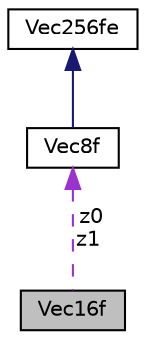 digraph "Vec16f"
{
 // LATEX_PDF_SIZE
  edge [fontname="Helvetica",fontsize="10",labelfontname="Helvetica",labelfontsize="10"];
  node [fontname="Helvetica",fontsize="10",shape=record];
  Node1 [label="Vec16f",height=0.2,width=0.4,color="black", fillcolor="grey75", style="filled", fontcolor="black",tooltip=" "];
  Node2 -> Node1 [dir="back",color="darkorchid3",fontsize="10",style="dashed",label=" z0\nz1" ,fontname="Helvetica"];
  Node2 [label="Vec8f",height=0.2,width=0.4,color="black", fillcolor="white", style="filled",URL="$classVec8f.html",tooltip=" "];
  Node3 -> Node2 [dir="back",color="midnightblue",fontsize="10",style="solid",fontname="Helvetica"];
  Node3 [label="Vec256fe",height=0.2,width=0.4,color="black", fillcolor="white", style="filled",URL="$classVec256fe.html",tooltip=" "];
}
